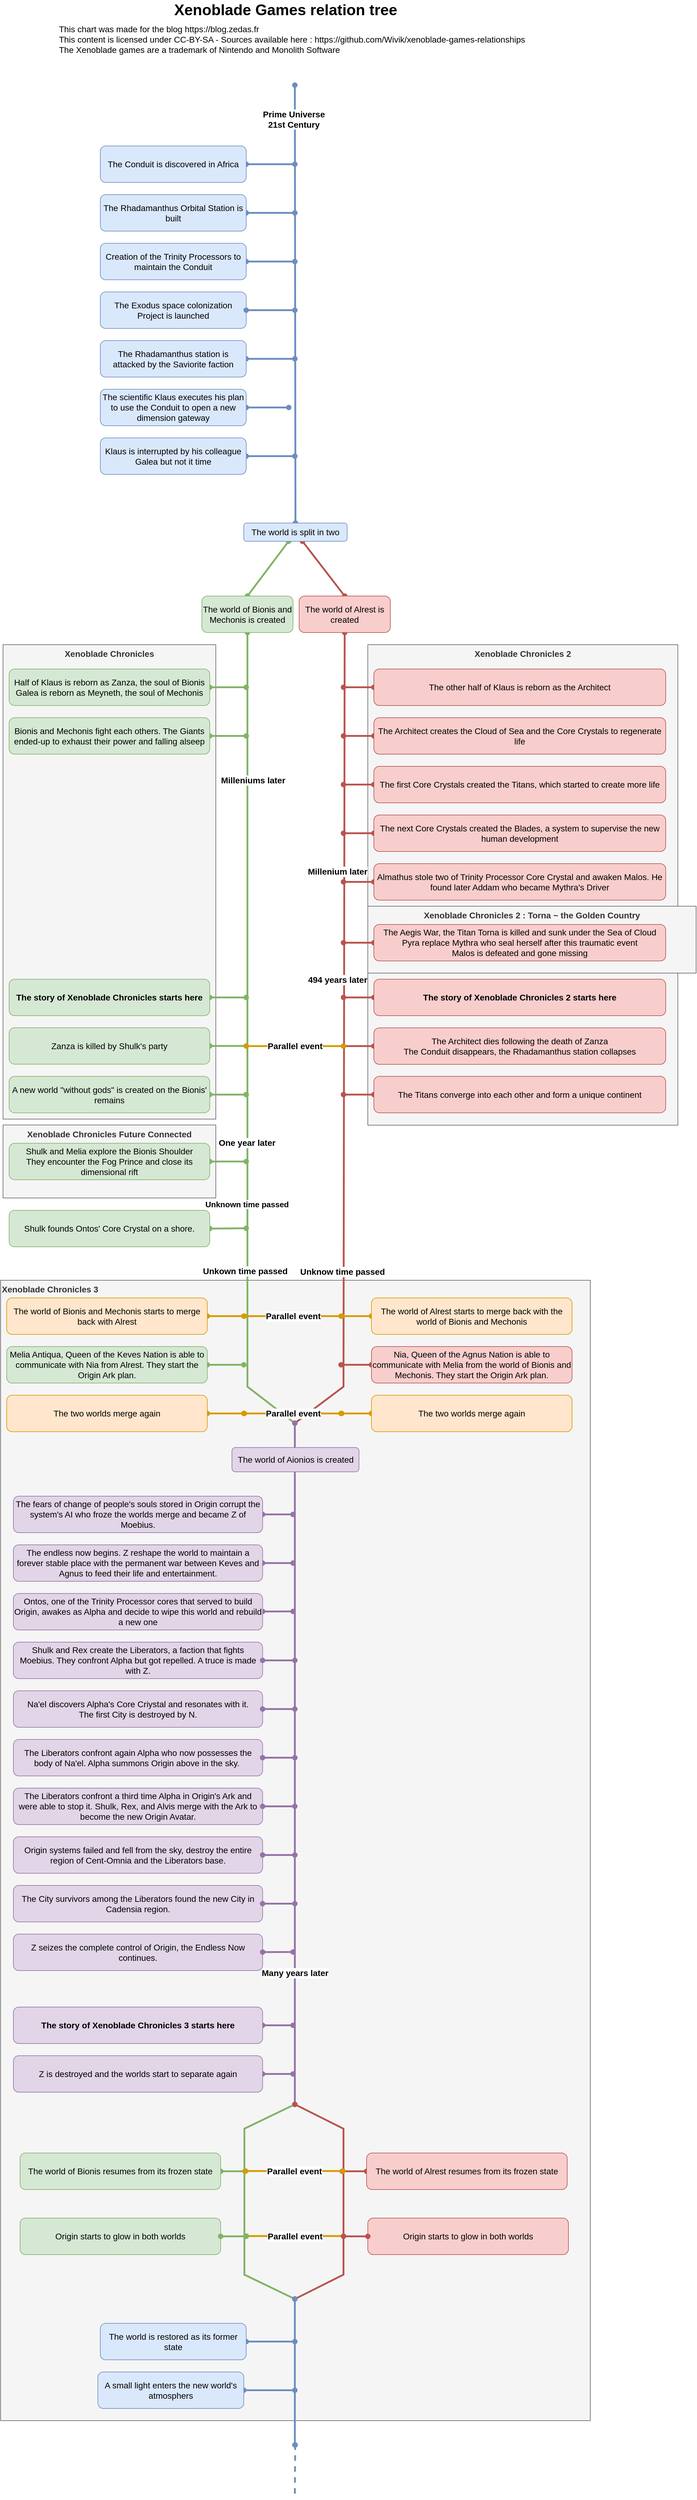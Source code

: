 <mxfile version="21.2.9" type="github">
  <diagram id="g0gpbgOEyBxve5Y06RnL" name="Page-1">
    <mxGraphModel dx="1830" dy="2279" grid="1" gridSize="10" guides="1" tooltips="1" connect="1" arrows="1" fold="1" page="1" pageScale="1" pageWidth="827" pageHeight="1169" math="0" shadow="0">
      <root>
        <mxCell id="0" />
        <mxCell id="1" parent="0" />
        <mxCell id="NbJ8_3fw0q7Cs4NqjaX1-93" value="Xenoblade Chronicles 3" style="rounded=0;whiteSpace=wrap;html=1;fontFamily=Helvetica;fontSize=14;fontStyle=1;verticalAlign=top;fillColor=#f5f5f5;strokeColor=#666666;fontColor=#333333;align=left;" parent="1" vertex="1">
          <mxGeometry x="-164" y="1965" width="970" height="1875" as="geometry" />
        </mxCell>
        <mxCell id="NbJ8_3fw0q7Cs4NqjaX1-61" value="Xenoblade Chronicles 2" style="rounded=0;whiteSpace=wrap;html=1;fontFamily=Helvetica;fontSize=14;fontStyle=1;verticalAlign=top;fillColor=#f5f5f5;strokeColor=#666666;fontColor=#333333;" parent="1" vertex="1">
          <mxGeometry x="440" y="920" width="510" height="790" as="geometry" />
        </mxCell>
        <mxCell id="NbJ8_3fw0q7Cs4NqjaX1-60" value="Xenoblade Chronicles 2 : Torna ~ the Golden Country" style="rounded=0;whiteSpace=wrap;html=1;fontFamily=Helvetica;fontSize=14;fontStyle=1;verticalAlign=top;fillColor=#f5f5f5;strokeColor=#666666;fontColor=#333333;" parent="1" vertex="1">
          <mxGeometry x="440" y="1350" width="540" height="110" as="geometry" />
        </mxCell>
        <mxCell id="NbJ8_3fw0q7Cs4NqjaX1-46" value="Xenoblade Chronicles Future Connected" style="rounded=0;whiteSpace=wrap;html=1;fontFamily=Helvetica;fontSize=14;fontStyle=1;verticalAlign=top;fillColor=#f5f5f5;strokeColor=#666666;fontColor=#333333;" parent="1" vertex="1">
          <mxGeometry x="-160" y="1709.71" width="350" height="120" as="geometry" />
        </mxCell>
        <mxCell id="NbJ8_3fw0q7Cs4NqjaX1-45" value="Xenoblade Chronicles" style="rounded=0;whiteSpace=wrap;html=1;fontFamily=Helvetica;fontSize=14;fontStyle=1;verticalAlign=top;fillColor=#f5f5f5;strokeColor=#666666;fontColor=#333333;" parent="1" vertex="1">
          <mxGeometry x="-160" y="920" width="350" height="780" as="geometry" />
        </mxCell>
        <mxCell id="NbJ8_3fw0q7Cs4NqjaX1-1" value="" style="endArrow=oval;html=1;rounded=0;strokeWidth=3;fillColor=#dae8fc;strokeColor=#6c8ebf;startArrow=oval;startFill=1;endFill=1;exitX=0.5;exitY=0;exitDx=0;exitDy=0;fontSize=14;" parent="1" source="NbJ8_3fw0q7Cs4NqjaX1-23" edge="1">
          <mxGeometry width="50" height="50" relative="1" as="geometry">
            <mxPoint x="320" y="720" as="sourcePoint" />
            <mxPoint x="320" as="targetPoint" />
          </mxGeometry>
        </mxCell>
        <mxCell id="NbJ8_3fw0q7Cs4NqjaX1-4" value="Prime Universe&lt;br style=&quot;font-size: 14px;&quot;&gt;21st Century" style="edgeLabel;html=1;align=center;verticalAlign=middle;resizable=0;points=[];fontStyle=1;fontSize=14;" parent="NbJ8_3fw0q7Cs4NqjaX1-1" vertex="1" connectable="0">
          <mxGeometry x="0.844" y="2" relative="1" as="geometry">
            <mxPoint as="offset" />
          </mxGeometry>
        </mxCell>
        <mxCell id="NbJ8_3fw0q7Cs4NqjaX1-2" value="Xenoblade Games relation tree" style="text;html=1;strokeColor=none;fillColor=none;align=center;verticalAlign=middle;whiteSpace=wrap;rounded=0;fontSize=25;fontStyle=1" parent="1" vertex="1">
          <mxGeometry x="55" y="-140" width="500" height="30" as="geometry" />
        </mxCell>
        <mxCell id="NbJ8_3fw0q7Cs4NqjaX1-10" style="edgeStyle=none;shape=connector;rounded=0;orthogonalLoop=1;jettySize=auto;html=1;labelBackgroundColor=default;fontFamily=Helvetica;fontSize=14;fontColor=default;startArrow=oval;startFill=1;endArrow=oval;endFill=1;strokeColor=#6c8ebf;strokeWidth=3;fillColor=#dae8fc;" parent="1" source="NbJ8_3fw0q7Cs4NqjaX1-9" edge="1">
          <mxGeometry relative="1" as="geometry">
            <mxPoint x="320" y="130" as="targetPoint" />
          </mxGeometry>
        </mxCell>
        <mxCell id="NbJ8_3fw0q7Cs4NqjaX1-9" value="The Conduit is discovered in Africa" style="rounded=1;whiteSpace=wrap;html=1;fontFamily=Helvetica;fontSize=14;fillColor=#dae8fc;strokeColor=#6c8ebf;" parent="1" vertex="1">
          <mxGeometry y="100" width="240" height="60" as="geometry" />
        </mxCell>
        <mxCell id="NbJ8_3fw0q7Cs4NqjaX1-12" style="edgeStyle=none;shape=connector;rounded=0;orthogonalLoop=1;jettySize=auto;html=1;labelBackgroundColor=default;fontFamily=Helvetica;fontSize=14;fontColor=default;startArrow=oval;startFill=1;endArrow=oval;endFill=1;strokeColor=#6c8ebf;strokeWidth=3;fillColor=#dae8fc;" parent="1" source="NbJ8_3fw0q7Cs4NqjaX1-11" edge="1">
          <mxGeometry relative="1" as="geometry">
            <mxPoint x="320" y="210" as="targetPoint" />
          </mxGeometry>
        </mxCell>
        <mxCell id="NbJ8_3fw0q7Cs4NqjaX1-11" value="The Rhadamanthus Orbital Station is built" style="rounded=1;whiteSpace=wrap;html=1;fontFamily=Helvetica;fontSize=14;fillColor=#dae8fc;strokeColor=#6c8ebf;" parent="1" vertex="1">
          <mxGeometry y="180" width="240" height="60" as="geometry" />
        </mxCell>
        <mxCell id="NbJ8_3fw0q7Cs4NqjaX1-14" style="edgeStyle=none;shape=connector;rounded=0;orthogonalLoop=1;jettySize=auto;html=1;labelBackgroundColor=default;fontFamily=Helvetica;fontSize=14;fontColor=default;startArrow=oval;startFill=1;endArrow=oval;endFill=1;strokeColor=#6c8ebf;strokeWidth=3;fillColor=#dae8fc;" parent="1" source="NbJ8_3fw0q7Cs4NqjaX1-13" edge="1">
          <mxGeometry relative="1" as="geometry">
            <mxPoint x="320" y="290" as="targetPoint" />
          </mxGeometry>
        </mxCell>
        <mxCell id="NbJ8_3fw0q7Cs4NqjaX1-13" value="Creation of the Trinity Processors to maintain the Conduit" style="rounded=1;whiteSpace=wrap;html=1;fontFamily=Helvetica;fontSize=14;fillColor=#dae8fc;strokeColor=#6c8ebf;" parent="1" vertex="1">
          <mxGeometry y="260" width="240" height="60" as="geometry" />
        </mxCell>
        <mxCell id="NbJ8_3fw0q7Cs4NqjaX1-16" style="edgeStyle=none;shape=connector;rounded=0;orthogonalLoop=1;jettySize=auto;html=1;labelBackgroundColor=default;fontFamily=Helvetica;fontSize=14;fontColor=default;startArrow=oval;startFill=1;endArrow=oval;endFill=1;strokeColor=#6c8ebf;strokeWidth=3;fillColor=#dae8fc;" parent="1" source="NbJ8_3fw0q7Cs4NqjaX1-15" edge="1">
          <mxGeometry relative="1" as="geometry">
            <mxPoint x="320" y="450" as="targetPoint" />
          </mxGeometry>
        </mxCell>
        <mxCell id="NbJ8_3fw0q7Cs4NqjaX1-15" value="The Rhadamanthus station is attacked by the Saviorite faction" style="rounded=1;whiteSpace=wrap;html=1;fontFamily=Helvetica;fontSize=14;fillColor=#dae8fc;strokeColor=#6c8ebf;" parent="1" vertex="1">
          <mxGeometry y="420" width="240" height="60" as="geometry" />
        </mxCell>
        <mxCell id="NbJ8_3fw0q7Cs4NqjaX1-18" style="edgeStyle=none;shape=connector;rounded=0;orthogonalLoop=1;jettySize=auto;html=1;labelBackgroundColor=default;fontFamily=Helvetica;fontSize=14;fontColor=default;startArrow=oval;startFill=1;endArrow=oval;endFill=1;strokeColor=#6c8ebf;strokeWidth=3;fillColor=#dae8fc;" parent="1" source="NbJ8_3fw0q7Cs4NqjaX1-17" edge="1">
          <mxGeometry relative="1" as="geometry">
            <mxPoint x="310" y="530" as="targetPoint" />
          </mxGeometry>
        </mxCell>
        <mxCell id="NbJ8_3fw0q7Cs4NqjaX1-17" value="The scientific Klaus executes his plan to use the Conduit to open a new dimension gateway" style="rounded=1;whiteSpace=wrap;html=1;fontFamily=Helvetica;fontSize=14;fillColor=#dae8fc;strokeColor=#6c8ebf;" parent="1" vertex="1">
          <mxGeometry y="500" width="240" height="60" as="geometry" />
        </mxCell>
        <mxCell id="NbJ8_3fw0q7Cs4NqjaX1-20" style="edgeStyle=none;shape=connector;rounded=0;orthogonalLoop=1;jettySize=auto;html=1;labelBackgroundColor=default;fontFamily=Helvetica;fontSize=14;fontColor=default;startArrow=oval;startFill=1;endArrow=oval;endFill=1;strokeColor=#6c8ebf;strokeWidth=3;fillColor=#dae8fc;" parent="1" source="NbJ8_3fw0q7Cs4NqjaX1-19" edge="1">
          <mxGeometry relative="1" as="geometry">
            <mxPoint x="320" y="610" as="targetPoint" />
          </mxGeometry>
        </mxCell>
        <mxCell id="NbJ8_3fw0q7Cs4NqjaX1-19" value="Klaus is interrupted by his colleague Galea but not it time" style="rounded=1;whiteSpace=wrap;html=1;fontFamily=Helvetica;fontSize=14;fillColor=#dae8fc;strokeColor=#6c8ebf;" parent="1" vertex="1">
          <mxGeometry y="580" width="240" height="60" as="geometry" />
        </mxCell>
        <mxCell id="NbJ8_3fw0q7Cs4NqjaX1-24" style="edgeStyle=none;shape=connector;rounded=0;orthogonalLoop=1;jettySize=auto;html=1;labelBackgroundColor=default;fontFamily=Helvetica;fontSize=14;fontColor=default;startArrow=oval;startFill=1;endArrow=oval;endFill=1;strokeColor=#82b366;strokeWidth=3;fillColor=#d5e8d4;entryX=0.5;entryY=0;entryDx=0;entryDy=0;" parent="1" source="NbJ8_3fw0q7Cs4NqjaX1-23" target="NbJ8_3fw0q7Cs4NqjaX1-26" edge="1">
          <mxGeometry relative="1" as="geometry">
            <mxPoint x="240" y="840" as="targetPoint" />
          </mxGeometry>
        </mxCell>
        <mxCell id="NbJ8_3fw0q7Cs4NqjaX1-25" style="edgeStyle=none;shape=connector;rounded=0;orthogonalLoop=1;jettySize=auto;html=1;labelBackgroundColor=default;fontFamily=Helvetica;fontSize=14;fontColor=default;startArrow=oval;startFill=1;endArrow=oval;endFill=1;strokeColor=#b85450;strokeWidth=3;fillColor=#f8cecc;entryX=0.5;entryY=0;entryDx=0;entryDy=0;" parent="1" source="NbJ8_3fw0q7Cs4NqjaX1-23" target="NbJ8_3fw0q7Cs4NqjaX1-27" edge="1">
          <mxGeometry relative="1" as="geometry">
            <mxPoint x="400" y="840" as="targetPoint" />
          </mxGeometry>
        </mxCell>
        <mxCell id="NbJ8_3fw0q7Cs4NqjaX1-23" value="The world is split in two" style="rounded=1;whiteSpace=wrap;html=1;fontFamily=Helvetica;fontSize=14;fillColor=#dae8fc;strokeColor=#6c8ebf;" parent="1" vertex="1">
          <mxGeometry x="236" y="720" width="170" height="30" as="geometry" />
        </mxCell>
        <mxCell id="NbJ8_3fw0q7Cs4NqjaX1-29" value="" style="edgeStyle=none;shape=connector;rounded=0;orthogonalLoop=1;jettySize=auto;html=1;labelBackgroundColor=default;fontFamily=Helvetica;fontSize=14;fontColor=default;startArrow=oval;startFill=1;endArrow=oval;endFill=1;strokeColor=#82b366;strokeWidth=3;fillColor=#d5e8d4;" parent="1" source="NbJ8_3fw0q7Cs4NqjaX1-26" edge="1">
          <mxGeometry relative="1" as="geometry">
            <mxPoint x="320" y="2200" as="targetPoint" />
            <Array as="points">
              <mxPoint x="242" y="2140" />
            </Array>
          </mxGeometry>
        </mxCell>
        <mxCell id="NbJ8_3fw0q7Cs4NqjaX1-35" value="Milleniums later" style="edgeLabel;html=1;align=center;verticalAlign=middle;resizable=0;points=[];fontSize=14;fontFamily=Helvetica;fontColor=default;fontStyle=1" parent="NbJ8_3fw0q7Cs4NqjaX1-29" vertex="1" connectable="0">
          <mxGeometry x="0.178" y="-1" relative="1" as="geometry">
            <mxPoint x="10" y="-546" as="offset" />
          </mxGeometry>
        </mxCell>
        <mxCell id="NbJ8_3fw0q7Cs4NqjaX1-69" value="One year later" style="edgeLabel;html=1;align=center;verticalAlign=middle;resizable=0;points=[];fontSize=14;fontFamily=Helvetica;fontColor=default;fontStyle=1" parent="NbJ8_3fw0q7Cs4NqjaX1-29" vertex="1" connectable="0">
          <mxGeometry x="0.529" y="-1" relative="1" as="geometry">
            <mxPoint y="-184" as="offset" />
          </mxGeometry>
        </mxCell>
        <mxCell id="NbJ8_3fw0q7Cs4NqjaX1-80" value="Unkown time passed" style="edgeLabel;html=1;align=center;verticalAlign=middle;resizable=0;points=[];fontSize=14;fontFamily=Helvetica;fontColor=default;fontStyle=1" parent="NbJ8_3fw0q7Cs4NqjaX1-29" vertex="1" connectable="0">
          <mxGeometry x="0.749" y="-2" relative="1" as="geometry">
            <mxPoint x="-2" y="-121" as="offset" />
          </mxGeometry>
        </mxCell>
        <mxCell id="iFHiLBqIQtuAE0wwK_Q7-9" value="Unknown time passed" style="edgeLabel;html=1;align=center;verticalAlign=middle;resizable=0;points=[];fontStyle=1;fontSize=13;" vertex="1" connectable="0" parent="NbJ8_3fw0q7Cs4NqjaX1-29">
          <mxGeometry x="0.388" y="-1" relative="1" as="geometry">
            <mxPoint y="11" as="offset" />
          </mxGeometry>
        </mxCell>
        <mxCell id="NbJ8_3fw0q7Cs4NqjaX1-26" value="The world of Bionis and Mechonis is created" style="rounded=1;whiteSpace=wrap;html=1;fontFamily=Helvetica;fontSize=14;fillColor=#d5e8d4;strokeColor=#82b366;" parent="1" vertex="1">
          <mxGeometry x="167" y="840" width="150" height="60" as="geometry" />
        </mxCell>
        <mxCell id="NbJ8_3fw0q7Cs4NqjaX1-47" style="edgeStyle=none;orthogonalLoop=1;jettySize=auto;html=1;fontFamily=Helvetica;fontSize=14;fontColor=default;startArrow=oval;startFill=1;endArrow=oval;endFill=1;rounded=0;strokeColor=#b85450;strokeWidth=3;fillColor=#f8cecc;" parent="1" source="NbJ8_3fw0q7Cs4NqjaX1-27" edge="1">
          <mxGeometry relative="1" as="geometry">
            <mxPoint x="320" y="2200" as="targetPoint" />
            <Array as="points">
              <mxPoint x="400" y="2140" />
            </Array>
          </mxGeometry>
        </mxCell>
        <mxCell id="NbJ8_3fw0q7Cs4NqjaX1-63" value="Millenium later" style="edgeLabel;html=1;align=center;verticalAlign=middle;resizable=0;points=[];fontSize=14;fontFamily=Helvetica;fontColor=default;fontStyle=1" parent="NbJ8_3fw0q7Cs4NqjaX1-47" vertex="1" connectable="0">
          <mxGeometry x="0.146" y="-3" relative="1" as="geometry">
            <mxPoint x="-8" y="-375" as="offset" />
          </mxGeometry>
        </mxCell>
        <mxCell id="NbJ8_3fw0q7Cs4NqjaX1-68" value="494 years later" style="edgeLabel;html=1;align=center;verticalAlign=middle;resizable=0;points=[];fontSize=14;fontFamily=Helvetica;fontColor=default;fontStyle=1" parent="NbJ8_3fw0q7Cs4NqjaX1-47" vertex="1" connectable="0">
          <mxGeometry x="0.775" y="-3" relative="1" as="geometry">
            <mxPoint x="-7" y="-619" as="offset" />
          </mxGeometry>
        </mxCell>
        <mxCell id="NbJ8_3fw0q7Cs4NqjaX1-81" value="Unknow time passed" style="edgeLabel;html=1;align=center;verticalAlign=middle;resizable=0;points=[];fontSize=14;fontFamily=Helvetica;fontColor=default;fontStyle=1" parent="NbJ8_3fw0q7Cs4NqjaX1-47" vertex="1" connectable="0">
          <mxGeometry x="0.605" y="1" relative="1" as="geometry">
            <mxPoint x="-4" y="-25" as="offset" />
          </mxGeometry>
        </mxCell>
        <mxCell id="NbJ8_3fw0q7Cs4NqjaX1-27" value="The world of Alrest is created" style="rounded=1;whiteSpace=wrap;html=1;fontFamily=Helvetica;fontSize=14;fillColor=#f8cecc;strokeColor=#b85450;" parent="1" vertex="1">
          <mxGeometry x="327" y="840" width="150" height="60" as="geometry" />
        </mxCell>
        <mxCell id="NbJ8_3fw0q7Cs4NqjaX1-31" style="edgeStyle=none;shape=connector;rounded=0;orthogonalLoop=1;jettySize=auto;html=1;labelBackgroundColor=default;fontFamily=Helvetica;fontSize=14;fontColor=default;startArrow=oval;startFill=1;endArrow=oval;endFill=1;strokeColor=#82b366;strokeWidth=3;fillColor=#d5e8d4;" parent="1" source="NbJ8_3fw0q7Cs4NqjaX1-30" edge="1">
          <mxGeometry relative="1" as="geometry">
            <mxPoint x="240" y="990" as="targetPoint" />
          </mxGeometry>
        </mxCell>
        <mxCell id="NbJ8_3fw0q7Cs4NqjaX1-30" value="Half of Klaus is reborn as Zanza, the soul of Bionis&lt;br style=&quot;font-size: 14px;&quot;&gt;Galea is reborn as Meyneth, the soul of Mechonis" style="rounded=1;whiteSpace=wrap;html=1;fontFamily=Helvetica;fontSize=14;fillColor=#d5e8d4;strokeColor=#82b366;" parent="1" vertex="1">
          <mxGeometry x="-150" y="960" width="330" height="60" as="geometry" />
        </mxCell>
        <mxCell id="NbJ8_3fw0q7Cs4NqjaX1-34" style="edgeStyle=none;orthogonalLoop=1;jettySize=auto;html=1;fontFamily=Helvetica;fontSize=14;fontColor=default;startArrow=oval;startFill=1;endArrow=oval;endFill=1;rounded=0;strokeColor=#82b366;strokeWidth=3;fillColor=#d5e8d4;" parent="1" source="NbJ8_3fw0q7Cs4NqjaX1-33" edge="1">
          <mxGeometry relative="1" as="geometry">
            <mxPoint x="240" y="1070" as="targetPoint" />
          </mxGeometry>
        </mxCell>
        <mxCell id="NbJ8_3fw0q7Cs4NqjaX1-33" value="Bionis and Mechonis fight each others. The Giants ended-up to exhaust their power and falling alseep" style="rounded=1;whiteSpace=wrap;html=1;fontFamily=Helvetica;fontSize=14;fillColor=#d5e8d4;strokeColor=#82b366;" parent="1" vertex="1">
          <mxGeometry x="-150" y="1040" width="330" height="60" as="geometry" />
        </mxCell>
        <mxCell id="NbJ8_3fw0q7Cs4NqjaX1-37" style="edgeStyle=none;orthogonalLoop=1;jettySize=auto;html=1;fontFamily=Helvetica;fontSize=14;fontColor=default;startArrow=oval;startFill=1;endArrow=oval;endFill=1;rounded=0;strokeColor=#82b366;strokeWidth=3;fillColor=#d5e8d4;" parent="1" source="NbJ8_3fw0q7Cs4NqjaX1-36" edge="1">
          <mxGeometry relative="1" as="geometry">
            <mxPoint x="240" y="1500" as="targetPoint" />
          </mxGeometry>
        </mxCell>
        <mxCell id="NbJ8_3fw0q7Cs4NqjaX1-36" value="The story of Xenoblade Chronicles starts here" style="rounded=1;whiteSpace=wrap;html=1;fontFamily=Helvetica;fontSize=14;fillColor=#d5e8d4;strokeColor=#82b366;fontStyle=1" parent="1" vertex="1">
          <mxGeometry x="-150" y="1470" width="330" height="60" as="geometry" />
        </mxCell>
        <mxCell id="NbJ8_3fw0q7Cs4NqjaX1-39" style="edgeStyle=none;orthogonalLoop=1;jettySize=auto;html=1;fontFamily=Helvetica;fontSize=14;fontColor=default;startArrow=oval;startFill=1;endArrow=oval;endFill=1;rounded=0;strokeColor=#82b366;strokeWidth=3;fillColor=#d5e8d4;" parent="1" source="NbJ8_3fw0q7Cs4NqjaX1-38" edge="1">
          <mxGeometry relative="1" as="geometry">
            <mxPoint x="240" y="1579.71" as="targetPoint" />
          </mxGeometry>
        </mxCell>
        <mxCell id="NbJ8_3fw0q7Cs4NqjaX1-38" value="Zanza is killed by Shulk&#39;s party" style="rounded=1;whiteSpace=wrap;html=1;fontFamily=Helvetica;fontSize=14;fillColor=#d5e8d4;strokeColor=#82b366;" parent="1" vertex="1">
          <mxGeometry x="-150" y="1549.71" width="330" height="60" as="geometry" />
        </mxCell>
        <mxCell id="NbJ8_3fw0q7Cs4NqjaX1-41" style="edgeStyle=none;orthogonalLoop=1;jettySize=auto;html=1;fontFamily=Helvetica;fontSize=14;fontColor=default;startArrow=oval;startFill=1;endArrow=oval;endFill=1;rounded=0;strokeColor=#82b366;strokeWidth=3;fillColor=#d5e8d4;" parent="1" source="NbJ8_3fw0q7Cs4NqjaX1-40" edge="1">
          <mxGeometry relative="1" as="geometry">
            <mxPoint x="240" y="1659.71" as="targetPoint" />
          </mxGeometry>
        </mxCell>
        <mxCell id="NbJ8_3fw0q7Cs4NqjaX1-40" value="A new world &quot;without gods&quot; is created on the Bionis&#39; remains" style="rounded=1;whiteSpace=wrap;html=1;fontFamily=Helvetica;fontSize=14;fillColor=#d5e8d4;strokeColor=#82b366;" parent="1" vertex="1">
          <mxGeometry x="-150" y="1629.71" width="330" height="60" as="geometry" />
        </mxCell>
        <mxCell id="NbJ8_3fw0q7Cs4NqjaX1-43" style="edgeStyle=none;orthogonalLoop=1;jettySize=auto;html=1;fontFamily=Helvetica;fontSize=14;fontColor=default;startArrow=oval;startFill=1;endArrow=oval;endFill=1;rounded=0;strokeColor=#82b366;strokeWidth=3;fillColor=#d5e8d4;" parent="1" source="NbJ8_3fw0q7Cs4NqjaX1-42" edge="1">
          <mxGeometry relative="1" as="geometry">
            <mxPoint x="240" y="1769.71" as="targetPoint" />
          </mxGeometry>
        </mxCell>
        <mxCell id="NbJ8_3fw0q7Cs4NqjaX1-42" value="Shulk and Melia explore the Bionis Shoulder&lt;br style=&quot;font-size: 14px;&quot;&gt;They encounter the Fog Prince and close its dimensional rift" style="rounded=1;whiteSpace=wrap;html=1;fontFamily=Helvetica;fontSize=14;fillColor=#d5e8d4;strokeColor=#82b366;" parent="1" vertex="1">
          <mxGeometry x="-150" y="1739.71" width="330" height="60" as="geometry" />
        </mxCell>
        <mxCell id="NbJ8_3fw0q7Cs4NqjaX1-49" style="edgeStyle=none;orthogonalLoop=1;jettySize=auto;html=1;fontFamily=Helvetica;fontSize=14;fontColor=default;startArrow=oval;startFill=1;endArrow=oval;endFill=1;rounded=0;strokeColor=#b85450;strokeWidth=3;fillColor=#f8cecc;" parent="1" source="NbJ8_3fw0q7Cs4NqjaX1-48" edge="1">
          <mxGeometry relative="1" as="geometry">
            <mxPoint x="400" y="990" as="targetPoint" />
          </mxGeometry>
        </mxCell>
        <mxCell id="NbJ8_3fw0q7Cs4NqjaX1-48" value="The other half of Klaus is reborn as the Architect" style="rounded=1;whiteSpace=wrap;html=1;fontFamily=Helvetica;fontSize=14;fillColor=#f8cecc;strokeColor=#b85450;" parent="1" vertex="1">
          <mxGeometry x="450" y="960" width="480" height="60" as="geometry" />
        </mxCell>
        <mxCell id="NbJ8_3fw0q7Cs4NqjaX1-55" style="edgeStyle=none;orthogonalLoop=1;jettySize=auto;html=1;fontFamily=Helvetica;fontSize=14;fontColor=default;startArrow=oval;startFill=1;endArrow=oval;endFill=1;rounded=0;strokeColor=#b85450;strokeWidth=3;fillColor=#f8cecc;" parent="1" source="NbJ8_3fw0q7Cs4NqjaX1-50" edge="1">
          <mxGeometry relative="1" as="geometry">
            <mxPoint x="400" y="1070" as="targetPoint" />
          </mxGeometry>
        </mxCell>
        <mxCell id="NbJ8_3fw0q7Cs4NqjaX1-50" value="The Architect creates the Cloud of Sea and the Core Crystals to regenerate life" style="rounded=1;whiteSpace=wrap;html=1;fontFamily=Helvetica;fontSize=14;fillColor=#f8cecc;strokeColor=#b85450;" parent="1" vertex="1">
          <mxGeometry x="450" y="1040" width="480" height="60" as="geometry" />
        </mxCell>
        <mxCell id="NbJ8_3fw0q7Cs4NqjaX1-56" style="edgeStyle=none;orthogonalLoop=1;jettySize=auto;html=1;fontFamily=Helvetica;fontSize=14;fontColor=default;startArrow=oval;startFill=1;endArrow=oval;endFill=1;rounded=0;strokeColor=#b85450;strokeWidth=3;fillColor=#f8cecc;" parent="1" source="NbJ8_3fw0q7Cs4NqjaX1-51" edge="1">
          <mxGeometry relative="1" as="geometry">
            <mxPoint x="400" y="1150" as="targetPoint" />
          </mxGeometry>
        </mxCell>
        <mxCell id="NbJ8_3fw0q7Cs4NqjaX1-51" value="The first Core Crystals created the Titans, which started to create more life" style="rounded=1;whiteSpace=wrap;html=1;fontFamily=Helvetica;fontSize=14;fillColor=#f8cecc;strokeColor=#b85450;" parent="1" vertex="1">
          <mxGeometry x="450" y="1120" width="480" height="60" as="geometry" />
        </mxCell>
        <mxCell id="NbJ8_3fw0q7Cs4NqjaX1-57" style="edgeStyle=none;orthogonalLoop=1;jettySize=auto;html=1;fontFamily=Helvetica;fontSize=14;fontColor=default;startArrow=oval;startFill=1;endArrow=oval;endFill=1;rounded=0;strokeColor=#b85450;strokeWidth=3;fillColor=#f8cecc;" parent="1" source="NbJ8_3fw0q7Cs4NqjaX1-52" edge="1">
          <mxGeometry relative="1" as="geometry">
            <mxPoint x="400" y="1230" as="targetPoint" />
          </mxGeometry>
        </mxCell>
        <mxCell id="NbJ8_3fw0q7Cs4NqjaX1-52" value="The next Core Crystals created the Blades, a system to supervise the new human development" style="rounded=1;whiteSpace=wrap;html=1;fontFamily=Helvetica;fontSize=14;fillColor=#f8cecc;strokeColor=#b85450;" parent="1" vertex="1">
          <mxGeometry x="450" y="1200" width="480" height="60" as="geometry" />
        </mxCell>
        <mxCell id="NbJ8_3fw0q7Cs4NqjaX1-58" style="edgeStyle=none;orthogonalLoop=1;jettySize=auto;html=1;fontFamily=Helvetica;fontSize=14;fontColor=default;startArrow=oval;startFill=1;endArrow=oval;endFill=1;rounded=0;strokeColor=#b85450;strokeWidth=3;fillColor=#f8cecc;" parent="1" source="NbJ8_3fw0q7Cs4NqjaX1-53" edge="1">
          <mxGeometry relative="1" as="geometry">
            <mxPoint x="400" y="1310" as="targetPoint" />
          </mxGeometry>
        </mxCell>
        <mxCell id="NbJ8_3fw0q7Cs4NqjaX1-53" value="Almathus stole two of Trinity Processor Core Crystal and awaken Malos. He found later Addam who became Mythra&#39;s Driver" style="rounded=1;whiteSpace=wrap;html=1;fontFamily=Helvetica;fontSize=14;fillColor=#f8cecc;strokeColor=#b85450;" parent="1" vertex="1">
          <mxGeometry x="450" y="1280" width="480" height="60" as="geometry" />
        </mxCell>
        <mxCell id="NbJ8_3fw0q7Cs4NqjaX1-59" style="edgeStyle=none;orthogonalLoop=1;jettySize=auto;html=1;fontFamily=Helvetica;fontSize=14;fontColor=default;startArrow=oval;startFill=1;endArrow=oval;endFill=1;rounded=0;strokeColor=#b85450;strokeWidth=3;fillColor=#f8cecc;" parent="1" source="NbJ8_3fw0q7Cs4NqjaX1-54" edge="1">
          <mxGeometry relative="1" as="geometry">
            <mxPoint x="400" y="1410" as="targetPoint" />
          </mxGeometry>
        </mxCell>
        <mxCell id="NbJ8_3fw0q7Cs4NqjaX1-54" value="The Aegis War, the Titan Torna is killed and sunk under the Sea of Cloud&lt;br style=&quot;font-size: 14px;&quot;&gt;Pyra replace Mythra who seal herself after this traumatic event&lt;br style=&quot;font-size: 14px;&quot;&gt;Malos is defeated and gone missing" style="rounded=1;whiteSpace=wrap;html=1;fontFamily=Helvetica;fontSize=14;fillColor=#f8cecc;strokeColor=#b85450;" parent="1" vertex="1">
          <mxGeometry x="450" y="1380" width="480" height="60" as="geometry" />
        </mxCell>
        <mxCell id="NbJ8_3fw0q7Cs4NqjaX1-66" style="edgeStyle=none;orthogonalLoop=1;jettySize=auto;html=1;fontFamily=Helvetica;fontSize=11;fontColor=default;startArrow=oval;startFill=1;endArrow=oval;endFill=1;rounded=0;strokeColor=#b85450;strokeWidth=3;fillColor=#f8cecc;" parent="1" source="NbJ8_3fw0q7Cs4NqjaX1-64" edge="1">
          <mxGeometry relative="1" as="geometry">
            <mxPoint x="400" y="1500" as="targetPoint" />
          </mxGeometry>
        </mxCell>
        <mxCell id="NbJ8_3fw0q7Cs4NqjaX1-64" value="The story of Xenoblade Chronicles 2 starts here" style="rounded=1;whiteSpace=wrap;html=1;fontFamily=Helvetica;fontSize=14;fillColor=#f8cecc;strokeColor=#b85450;fontStyle=1" parent="1" vertex="1">
          <mxGeometry x="450" y="1470" width="480" height="60" as="geometry" />
        </mxCell>
        <mxCell id="NbJ8_3fw0q7Cs4NqjaX1-71" style="edgeStyle=none;orthogonalLoop=1;jettySize=auto;html=1;fontFamily=Helvetica;fontSize=11;fontColor=default;startArrow=oval;startFill=1;endArrow=oval;endFill=1;rounded=0;strokeColor=#b85450;strokeWidth=3;fillColor=#f8cecc;" parent="1" source="NbJ8_3fw0q7Cs4NqjaX1-70" edge="1">
          <mxGeometry relative="1" as="geometry">
            <mxPoint x="400" y="1580" as="targetPoint" />
          </mxGeometry>
        </mxCell>
        <mxCell id="NbJ8_3fw0q7Cs4NqjaX1-70" value="The Architect dies following the death of Zanza&lt;br&gt;The Conduit disappears, the Rhadamanthus station collapses" style="rounded=1;whiteSpace=wrap;html=1;fontFamily=Helvetica;fontSize=14;fillColor=#f8cecc;strokeColor=#b85450;fontStyle=0" parent="1" vertex="1">
          <mxGeometry x="450" y="1550" width="480" height="60" as="geometry" />
        </mxCell>
        <mxCell id="NbJ8_3fw0q7Cs4NqjaX1-72" value="Parallel event" style="endArrow=oval;html=1;fontFamily=Helvetica;fontSize=14;fontColor=default;rounded=0;strokeColor=#d79b00;startArrow=oval;startFill=1;endFill=1;strokeWidth=3;fillColor=#ffe6cc;fontStyle=1" parent="1" edge="1">
          <mxGeometry width="50" height="50" relative="1" as="geometry">
            <mxPoint x="240" y="1580" as="sourcePoint" />
            <mxPoint x="400" y="1580" as="targetPoint" />
          </mxGeometry>
        </mxCell>
        <mxCell id="NbJ8_3fw0q7Cs4NqjaX1-74" style="edgeStyle=none;orthogonalLoop=1;jettySize=auto;html=1;fontFamily=Helvetica;fontSize=11;fontColor=default;startArrow=oval;startFill=1;endArrow=oval;endFill=1;rounded=0;strokeColor=#b85450;strokeWidth=3;fillColor=#f8cecc;" parent="1" source="NbJ8_3fw0q7Cs4NqjaX1-73" edge="1">
          <mxGeometry relative="1" as="geometry">
            <mxPoint x="400" y="1659.71" as="targetPoint" />
          </mxGeometry>
        </mxCell>
        <mxCell id="NbJ8_3fw0q7Cs4NqjaX1-73" value="The Titans converge into each other and form a unique continent" style="rounded=1;whiteSpace=wrap;html=1;fontFamily=Helvetica;fontSize=14;fillColor=#f8cecc;strokeColor=#b85450;fontStyle=0" parent="1" vertex="1">
          <mxGeometry x="450" y="1629.71" width="480" height="60" as="geometry" />
        </mxCell>
        <mxCell id="NbJ8_3fw0q7Cs4NqjaX1-75" value="Parallel event" style="endArrow=oval;html=1;fontFamily=Helvetica;fontSize=14;fontColor=default;rounded=0;strokeColor=#d79b00;startArrow=oval;startFill=1;endFill=1;strokeWidth=3;fillColor=#ffe6cc;fontStyle=1" parent="1" edge="1">
          <mxGeometry width="50" height="50" relative="1" as="geometry">
            <mxPoint x="237" y="2024" as="sourcePoint" />
            <mxPoint x="397" y="2024" as="targetPoint" />
          </mxGeometry>
        </mxCell>
        <mxCell id="NbJ8_3fw0q7Cs4NqjaX1-78" style="edgeStyle=none;orthogonalLoop=1;jettySize=auto;html=1;fontFamily=Helvetica;fontSize=11;fontColor=default;startArrow=oval;startFill=1;endArrow=oval;endFill=1;fillColor=#ffe6cc;strokeColor=#d79b00;rounded=0;strokeWidth=3;" parent="1" source="NbJ8_3fw0q7Cs4NqjaX1-76" edge="1">
          <mxGeometry relative="1" as="geometry">
            <mxPoint x="236" y="2024" as="targetPoint" />
          </mxGeometry>
        </mxCell>
        <mxCell id="NbJ8_3fw0q7Cs4NqjaX1-76" value="The world of Bionis and Mechonis starts to merge back with Alrest" style="rounded=1;whiteSpace=wrap;html=1;fontFamily=Helvetica;fontSize=14;fillColor=#ffe6cc;strokeColor=#d79b00;" parent="1" vertex="1">
          <mxGeometry x="-154" y="1994" width="330" height="60" as="geometry" />
        </mxCell>
        <mxCell id="NbJ8_3fw0q7Cs4NqjaX1-79" style="edgeStyle=none;orthogonalLoop=1;jettySize=auto;html=1;fontFamily=Helvetica;fontSize=11;fontColor=default;startArrow=oval;startFill=1;endArrow=oval;endFill=1;fillColor=#ffe6cc;strokeColor=#d79b00;rounded=0;strokeWidth=3;" parent="1" source="NbJ8_3fw0q7Cs4NqjaX1-77" edge="1">
          <mxGeometry relative="1" as="geometry">
            <mxPoint x="396" y="2024" as="targetPoint" />
          </mxGeometry>
        </mxCell>
        <mxCell id="NbJ8_3fw0q7Cs4NqjaX1-77" value="The world of Alrest starts to merge back with the world of Bionis and Mechonis" style="rounded=1;whiteSpace=wrap;html=1;fontFamily=Helvetica;fontSize=14;fillColor=#ffe6cc;strokeColor=#d79b00;" parent="1" vertex="1">
          <mxGeometry x="446" y="1994" width="330" height="60" as="geometry" />
        </mxCell>
        <mxCell id="NbJ8_3fw0q7Cs4NqjaX1-91" style="edgeStyle=none;orthogonalLoop=1;jettySize=auto;html=1;fontFamily=Helvetica;fontSize=11;fontColor=default;startArrow=oval;startFill=1;endArrow=oval;endFill=1;rounded=0;strokeColor=#82b366;fillColor=#d5e8d4;strokeWidth=3;" parent="1" source="NbJ8_3fw0q7Cs4NqjaX1-82" edge="1">
          <mxGeometry relative="1" as="geometry">
            <mxPoint x="236" y="2104" as="targetPoint" />
          </mxGeometry>
        </mxCell>
        <mxCell id="NbJ8_3fw0q7Cs4NqjaX1-82" value="Melia Antiqua, Queen of the Keves Nation is able to communicate with Nia from Alrest. They start the Origin Ark plan." style="rounded=1;whiteSpace=wrap;html=1;fontFamily=Helvetica;fontSize=14;fillColor=#d5e8d4;strokeColor=#82b366;" parent="1" vertex="1">
          <mxGeometry x="-154" y="2074" width="330" height="60" as="geometry" />
        </mxCell>
        <mxCell id="NbJ8_3fw0q7Cs4NqjaX1-92" style="edgeStyle=none;orthogonalLoop=1;jettySize=auto;html=1;fontFamily=Helvetica;fontSize=11;fontColor=default;startArrow=oval;startFill=1;endArrow=oval;endFill=1;rounded=0;strokeColor=#b85450;fillColor=#f8cecc;strokeWidth=3;" parent="1" source="NbJ8_3fw0q7Cs4NqjaX1-83" edge="1">
          <mxGeometry relative="1" as="geometry">
            <mxPoint x="396" y="2104" as="targetPoint" />
          </mxGeometry>
        </mxCell>
        <mxCell id="NbJ8_3fw0q7Cs4NqjaX1-83" value="Nia, Queen of the Agnus Nation is able to communicate with Melia from the world of Bionis and Mechonis. They start the Origin Ark plan." style="rounded=1;whiteSpace=wrap;html=1;fontFamily=Helvetica;fontSize=14;fillColor=#f8cecc;strokeColor=#b85450;" parent="1" vertex="1">
          <mxGeometry x="446" y="2074" width="330" height="60" as="geometry" />
        </mxCell>
        <mxCell id="NbJ8_3fw0q7Cs4NqjaX1-84" value="Parallel event" style="endArrow=oval;html=1;fontFamily=Helvetica;fontSize=14;fontColor=default;rounded=0;strokeColor=#d79b00;startArrow=oval;startFill=1;endFill=1;strokeWidth=3;fillColor=#ffe6cc;fontStyle=1" parent="1" edge="1">
          <mxGeometry width="50" height="50" relative="1" as="geometry">
            <mxPoint x="237" y="2184" as="sourcePoint" />
            <mxPoint x="397" y="2184" as="targetPoint" />
          </mxGeometry>
        </mxCell>
        <mxCell id="NbJ8_3fw0q7Cs4NqjaX1-85" style="edgeStyle=none;orthogonalLoop=1;jettySize=auto;html=1;fontFamily=Helvetica;fontSize=11;fontColor=default;startArrow=oval;startFill=1;endArrow=oval;endFill=1;fillColor=#ffe6cc;strokeColor=#d79b00;rounded=0;strokeWidth=3;" parent="1" source="NbJ8_3fw0q7Cs4NqjaX1-86" edge="1">
          <mxGeometry relative="1" as="geometry">
            <mxPoint x="236" y="2184" as="targetPoint" />
          </mxGeometry>
        </mxCell>
        <mxCell id="NbJ8_3fw0q7Cs4NqjaX1-86" value="The two worlds merge again" style="rounded=1;whiteSpace=wrap;html=1;fontFamily=Helvetica;fontSize=14;fillColor=#ffe6cc;strokeColor=#d79b00;" parent="1" vertex="1">
          <mxGeometry x="-154" y="2154" width="330" height="60" as="geometry" />
        </mxCell>
        <mxCell id="NbJ8_3fw0q7Cs4NqjaX1-87" style="edgeStyle=none;orthogonalLoop=1;jettySize=auto;html=1;fontFamily=Helvetica;fontSize=11;fontColor=default;startArrow=oval;startFill=1;endArrow=oval;endFill=1;fillColor=#ffe6cc;strokeColor=#d79b00;rounded=0;strokeWidth=3;" parent="1" source="NbJ8_3fw0q7Cs4NqjaX1-88" edge="1">
          <mxGeometry relative="1" as="geometry">
            <mxPoint x="396" y="2184" as="targetPoint" />
          </mxGeometry>
        </mxCell>
        <mxCell id="NbJ8_3fw0q7Cs4NqjaX1-88" value="The two worlds merge again" style="rounded=1;whiteSpace=wrap;html=1;fontFamily=Helvetica;fontSize=14;fillColor=#ffe6cc;strokeColor=#d79b00;" parent="1" vertex="1">
          <mxGeometry x="446" y="2154" width="330" height="60" as="geometry" />
        </mxCell>
        <mxCell id="NbJ8_3fw0q7Cs4NqjaX1-94" value="Many years later" style="edgeStyle=none;orthogonalLoop=1;jettySize=auto;html=1;fontFamily=Helvetica;fontSize=14;fontColor=default;startArrow=oval;startFill=1;endArrow=oval;endFill=1;rounded=0;strokeColor=#9673a6;fillColor=#e1d5e7;strokeWidth=3;fontStyle=1" parent="1" edge="1">
          <mxGeometry x="0.614" relative="1" as="geometry">
            <mxPoint x="320" y="3320" as="targetPoint" />
            <mxPoint as="offset" />
            <mxPoint x="320" y="2200" as="sourcePoint" />
          </mxGeometry>
        </mxCell>
        <mxCell id="NbJ8_3fw0q7Cs4NqjaX1-89" value="The world of Aionios is created" style="rounded=1;whiteSpace=wrap;html=1;fontFamily=Helvetica;fontSize=14;fillColor=#e1d5e7;strokeColor=#9673a6;" parent="1" vertex="1">
          <mxGeometry x="216.5" y="2240" width="209" height="40" as="geometry" />
        </mxCell>
        <mxCell id="NbJ8_3fw0q7Cs4NqjaX1-108" style="edgeStyle=none;orthogonalLoop=1;jettySize=auto;html=1;fontFamily=Helvetica;fontSize=11;fontColor=default;startArrow=oval;startFill=1;endArrow=oval;endFill=1;rounded=0;strokeColor=#9673a6;fillColor=#e1d5e7;strokeWidth=3;" parent="1" source="NbJ8_3fw0q7Cs4NqjaX1-97" edge="1">
          <mxGeometry relative="1" as="geometry">
            <mxPoint x="317" y="2350" as="targetPoint" />
          </mxGeometry>
        </mxCell>
        <mxCell id="NbJ8_3fw0q7Cs4NqjaX1-97" value="The fears of change of people&#39;s souls stored in Origin corrupt the system&#39;s AI who froze the worlds merge and became Z of Moebius." style="rounded=1;whiteSpace=wrap;html=1;fontFamily=Helvetica;fontSize=14;fillColor=#e1d5e7;strokeColor=#9673a6;" parent="1" vertex="1">
          <mxGeometry x="-143" y="2320" width="410" height="60" as="geometry" />
        </mxCell>
        <mxCell id="NbJ8_3fw0q7Cs4NqjaX1-109" style="edgeStyle=none;orthogonalLoop=1;jettySize=auto;html=1;fontFamily=Helvetica;fontSize=11;fontColor=default;startArrow=oval;startFill=1;endArrow=oval;endFill=1;rounded=0;strokeColor=#9673a6;fillColor=#e1d5e7;strokeWidth=3;" parent="1" source="NbJ8_3fw0q7Cs4NqjaX1-98" edge="1">
          <mxGeometry relative="1" as="geometry">
            <mxPoint x="317" y="2430" as="targetPoint" />
          </mxGeometry>
        </mxCell>
        <mxCell id="NbJ8_3fw0q7Cs4NqjaX1-98" value="The endless now begins. Z reshape the world to maintain a forever stable place with the permanent war between Keves and Agnus to feed their life and entertainment." style="rounded=1;whiteSpace=wrap;html=1;fontFamily=Helvetica;fontSize=14;fillColor=#e1d5e7;strokeColor=#9673a6;" parent="1" vertex="1">
          <mxGeometry x="-143" y="2400" width="410" height="60" as="geometry" />
        </mxCell>
        <mxCell id="NbJ8_3fw0q7Cs4NqjaX1-110" style="edgeStyle=none;orthogonalLoop=1;jettySize=auto;html=1;fontFamily=Helvetica;fontSize=11;fontColor=default;startArrow=oval;startFill=1;endArrow=oval;endFill=1;rounded=0;strokeColor=#9673a6;fillColor=#e1d5e7;strokeWidth=3;" parent="1" source="NbJ8_3fw0q7Cs4NqjaX1-99" edge="1">
          <mxGeometry relative="1" as="geometry">
            <mxPoint x="317" y="3190" as="targetPoint" />
          </mxGeometry>
        </mxCell>
        <mxCell id="NbJ8_3fw0q7Cs4NqjaX1-99" value="The story of Xenoblade Chronicles 3 starts here" style="rounded=1;whiteSpace=wrap;html=1;fontFamily=Helvetica;fontSize=14;fillColor=#e1d5e7;strokeColor=#9673a6;fontStyle=1" parent="1" vertex="1">
          <mxGeometry x="-143" y="3160" width="410" height="60" as="geometry" />
        </mxCell>
        <mxCell id="NbJ8_3fw0q7Cs4NqjaX1-111" style="edgeStyle=none;orthogonalLoop=1;jettySize=auto;html=1;fontFamily=Helvetica;fontSize=11;fontColor=default;startArrow=oval;startFill=1;endArrow=oval;endFill=1;rounded=0;strokeColor=#9673a6;fillColor=#e1d5e7;strokeWidth=3;" parent="1" source="NbJ8_3fw0q7Cs4NqjaX1-100" edge="1">
          <mxGeometry relative="1" as="geometry">
            <mxPoint x="317" y="3270" as="targetPoint" />
          </mxGeometry>
        </mxCell>
        <mxCell id="NbJ8_3fw0q7Cs4NqjaX1-100" value="Z is destroyed and the worlds start to separate again" style="rounded=1;whiteSpace=wrap;html=1;fontFamily=Helvetica;fontSize=14;fillColor=#e1d5e7;strokeColor=#9673a6;" parent="1" vertex="1">
          <mxGeometry x="-143" y="3240" width="410" height="60" as="geometry" />
        </mxCell>
        <mxCell id="NbJ8_3fw0q7Cs4NqjaX1-102" style="edgeStyle=none;orthogonalLoop=1;jettySize=auto;html=1;fontFamily=Helvetica;fontSize=11;fontColor=default;startArrow=oval;startFill=1;endArrow=oval;endFill=1;rounded=0;strokeColor=#82b366;fillColor=#d5e8d4;strokeWidth=3;" parent="1" edge="1">
          <mxGeometry relative="1" as="geometry">
            <mxPoint x="320" y="3640" as="targetPoint" />
            <mxPoint x="320" y="3320" as="sourcePoint" />
            <Array as="points">
              <mxPoint x="237" y="3360" />
              <mxPoint x="237" y="3600" />
            </Array>
          </mxGeometry>
        </mxCell>
        <mxCell id="NbJ8_3fw0q7Cs4NqjaX1-103" style="edgeStyle=none;orthogonalLoop=1;jettySize=auto;html=1;fontFamily=Helvetica;fontSize=11;fontColor=default;startArrow=oval;startFill=1;endArrow=oval;endFill=1;rounded=0;strokeColor=#b85450;fillColor=#f8cecc;strokeWidth=3;" parent="1" edge="1">
          <mxGeometry relative="1" as="geometry">
            <mxPoint x="320" y="3320" as="targetPoint" />
            <mxPoint x="320" y="3640" as="sourcePoint" />
            <Array as="points">
              <mxPoint x="400" y="3600" />
              <mxPoint x="400" y="3360" />
            </Array>
          </mxGeometry>
        </mxCell>
        <mxCell id="NbJ8_3fw0q7Cs4NqjaX1-112" style="edgeStyle=none;orthogonalLoop=1;jettySize=auto;html=1;fontFamily=Helvetica;fontSize=11;fontColor=default;startArrow=oval;startFill=1;endArrow=oval;endFill=1;rounded=0;strokeColor=#82b366;fillColor=#d5e8d4;strokeWidth=3;" parent="1" source="NbJ8_3fw0q7Cs4NqjaX1-104" edge="1">
          <mxGeometry relative="1" as="geometry">
            <mxPoint x="238" y="3430.0" as="targetPoint" />
          </mxGeometry>
        </mxCell>
        <mxCell id="NbJ8_3fw0q7Cs4NqjaX1-104" value="The world of Bionis resumes from its frozen state" style="rounded=1;whiteSpace=wrap;html=1;fontFamily=Helvetica;fontSize=14;fillColor=#d5e8d4;strokeColor=#82b366;" parent="1" vertex="1">
          <mxGeometry x="-132" y="3400" width="330" height="60" as="geometry" />
        </mxCell>
        <mxCell id="NbJ8_3fw0q7Cs4NqjaX1-113" style="edgeStyle=none;orthogonalLoop=1;jettySize=auto;html=1;fontFamily=Helvetica;fontSize=11;fontColor=default;startArrow=oval;startFill=1;endArrow=oval;endFill=1;rounded=0;strokeColor=#b85450;fillColor=#f8cecc;strokeWidth=3;" parent="1" source="NbJ8_3fw0q7Cs4NqjaX1-105" edge="1">
          <mxGeometry relative="1" as="geometry">
            <mxPoint x="398" y="3430.0" as="targetPoint" />
          </mxGeometry>
        </mxCell>
        <mxCell id="NbJ8_3fw0q7Cs4NqjaX1-105" value="The world of Alrest resumes from its frozen state" style="rounded=1;whiteSpace=wrap;html=1;fontFamily=Helvetica;fontSize=14;fillColor=#f8cecc;strokeColor=#b85450;" parent="1" vertex="1">
          <mxGeometry x="438" y="3400" width="330" height="60" as="geometry" />
        </mxCell>
        <mxCell id="NbJ8_3fw0q7Cs4NqjaX1-114" value="Parallel event" style="endArrow=oval;html=1;fontFamily=Helvetica;fontSize=14;fontColor=default;rounded=0;strokeColor=#d79b00;startArrow=oval;startFill=1;endFill=1;strokeWidth=3;fillColor=#ffe6cc;fontStyle=1" parent="1" edge="1">
          <mxGeometry width="50" height="50" relative="1" as="geometry">
            <mxPoint x="239" y="3429.64" as="sourcePoint" />
            <mxPoint x="399" y="3429.64" as="targetPoint" />
          </mxGeometry>
        </mxCell>
        <mxCell id="NbJ8_3fw0q7Cs4NqjaX1-117" value="This chart was made for the blog https://blog.zedas.fr&lt;br&gt;This content is licensed under CC-BY-SA - Sources available here :&amp;nbsp;https://github.com/Wivik/xenoblade-games-relationships&lt;br&gt;The Xenoblade games are a trademark of Nintendo and Monolith Software" style="text;html=1;strokeColor=none;fillColor=none;align=left;verticalAlign=middle;whiteSpace=wrap;rounded=0;fontFamily=Helvetica;fontSize=14;fontColor=default;" parent="1" vertex="1">
          <mxGeometry x="-70" y="-110" width="870" height="70" as="geometry" />
        </mxCell>
        <mxCell id="iFHiLBqIQtuAE0wwK_Q7-1" value="The Exodus space colonization Project is launched" style="rounded=1;whiteSpace=wrap;html=1;fontFamily=Helvetica;fontSize=14;fillColor=#dae8fc;strokeColor=#6c8ebf;" vertex="1" parent="1">
          <mxGeometry y="340" width="240" height="60" as="geometry" />
        </mxCell>
        <mxCell id="iFHiLBqIQtuAE0wwK_Q7-2" style="edgeStyle=none;shape=connector;rounded=0;orthogonalLoop=1;jettySize=auto;html=1;labelBackgroundColor=default;fontFamily=Helvetica;fontSize=14;fontColor=default;startArrow=oval;startFill=1;endArrow=oval;endFill=1;strokeColor=#6c8ebf;strokeWidth=3;fillColor=#dae8fc;exitX=1;exitY=0.5;exitDx=0;exitDy=0;exitPerimeter=0;" edge="1" parent="1" source="iFHiLBqIQtuAE0wwK_Q7-1">
          <mxGeometry relative="1" as="geometry">
            <mxPoint x="320" y="370" as="targetPoint" />
            <mxPoint x="250" y="389.5" as="sourcePoint" />
          </mxGeometry>
        </mxCell>
        <mxCell id="iFHiLBqIQtuAE0wwK_Q7-4" style="edgeStyle=none;orthogonalLoop=1;jettySize=auto;html=1;fontFamily=Helvetica;fontSize=11;fontColor=default;startArrow=oval;startFill=1;endArrow=oval;endFill=1;rounded=0;strokeColor=#9673a6;fillColor=#e1d5e7;strokeWidth=3;" edge="1" parent="1" source="iFHiLBqIQtuAE0wwK_Q7-3">
          <mxGeometry relative="1" as="geometry">
            <mxPoint x="317" y="2509.5" as="targetPoint" />
            <mxPoint x="267" y="2509.5" as="sourcePoint" />
          </mxGeometry>
        </mxCell>
        <mxCell id="iFHiLBqIQtuAE0wwK_Q7-3" value="Ontos, one of the Trinity Processor cores that served to build Origin, awakes as Alpha and decide to wipe this world and rebuild a new one" style="rounded=1;whiteSpace=wrap;html=1;fontFamily=Helvetica;fontSize=14;fillColor=#e1d5e7;strokeColor=#9673a6;" vertex="1" parent="1">
          <mxGeometry x="-143" y="2480" width="410" height="60" as="geometry" />
        </mxCell>
        <mxCell id="iFHiLBqIQtuAE0wwK_Q7-5" value="Shulk and Rex create the Liberators, a faction that fights Moebius. They confront Alpha but got repelled. A truce is made with Z." style="rounded=1;whiteSpace=wrap;html=1;fontFamily=Helvetica;fontSize=14;fillColor=#e1d5e7;strokeColor=#9673a6;" vertex="1" parent="1">
          <mxGeometry x="-143" y="2560" width="410" height="60" as="geometry" />
        </mxCell>
        <mxCell id="iFHiLBqIQtuAE0wwK_Q7-6" value="Na&#39;el discovers Alpha&#39;s Core Criystal and resonates with it.&lt;br&gt;The first City is destroyed by N." style="rounded=1;whiteSpace=wrap;html=1;fontFamily=Helvetica;fontSize=14;fillColor=#e1d5e7;strokeColor=#9673a6;" vertex="1" parent="1">
          <mxGeometry x="-143" y="2640" width="410" height="60" as="geometry" />
        </mxCell>
        <mxCell id="iFHiLBqIQtuAE0wwK_Q7-8" style="edgeStyle=none;orthogonalLoop=1;jettySize=auto;html=1;fontFamily=Helvetica;fontSize=14;fontColor=default;startArrow=oval;startFill=1;endArrow=oval;endFill=1;rounded=0;strokeColor=#82b366;strokeWidth=3;fillColor=#d5e8d4;exitX=1;exitY=0.5;exitDx=0;exitDy=0;" edge="1" parent="1" source="iFHiLBqIQtuAE0wwK_Q7-7">
          <mxGeometry relative="1" as="geometry">
            <mxPoint x="240" y="1879.5" as="targetPoint" />
            <mxPoint x="200" y="1900" as="sourcePoint" />
          </mxGeometry>
        </mxCell>
        <mxCell id="iFHiLBqIQtuAE0wwK_Q7-7" value="Shulk founds Ontos&#39; Core Crystal on a shore." style="rounded=1;whiteSpace=wrap;html=1;fontFamily=Helvetica;fontSize=14;fillColor=#d5e8d4;strokeColor=#82b366;" vertex="1" parent="1">
          <mxGeometry x="-150" y="1850" width="330" height="60" as="geometry" />
        </mxCell>
        <mxCell id="iFHiLBqIQtuAE0wwK_Q7-10" value="The Liberators confront again Alpha who now possesses the body of Na&#39;el. Alpha summons Origin above in the sky.&amp;nbsp;" style="rounded=1;whiteSpace=wrap;html=1;fontFamily=Helvetica;fontSize=14;fillColor=#e1d5e7;strokeColor=#9673a6;" vertex="1" parent="1">
          <mxGeometry x="-143" y="2720" width="410" height="60" as="geometry" />
        </mxCell>
        <mxCell id="iFHiLBqIQtuAE0wwK_Q7-11" value="The Liberators confront a third time Alpha in Origin&#39;s Ark and were able to stop it. Shulk, Rex, and Alvis merge with the Ark to become the new Origin Avatar." style="rounded=1;whiteSpace=wrap;html=1;fontFamily=Helvetica;fontSize=14;fillColor=#e1d5e7;strokeColor=#9673a6;" vertex="1" parent="1">
          <mxGeometry x="-143" y="2800" width="410" height="60" as="geometry" />
        </mxCell>
        <mxCell id="iFHiLBqIQtuAE0wwK_Q7-12" value="Origin systems failed and fell from the sky, destroy the entire region of Cent-Omnia and the Liberators base." style="rounded=1;whiteSpace=wrap;html=1;fontFamily=Helvetica;fontSize=14;fillColor=#e1d5e7;strokeColor=#9673a6;" vertex="1" parent="1">
          <mxGeometry x="-143" y="2880" width="410" height="60" as="geometry" />
        </mxCell>
        <mxCell id="iFHiLBqIQtuAE0wwK_Q7-13" value="The City survivors among the Liberators found the new City in Cadensia region." style="rounded=1;whiteSpace=wrap;html=1;fontFamily=Helvetica;fontSize=14;fillColor=#e1d5e7;strokeColor=#9673a6;" vertex="1" parent="1">
          <mxGeometry x="-143" y="2960" width="410" height="60" as="geometry" />
        </mxCell>
        <mxCell id="iFHiLBqIQtuAE0wwK_Q7-14" value="Z seizes the complete control of Origin, the Endless Now continues." style="rounded=1;whiteSpace=wrap;html=1;fontFamily=Helvetica;fontSize=14;fillColor=#e1d5e7;strokeColor=#9673a6;" vertex="1" parent="1">
          <mxGeometry x="-143" y="3040" width="410" height="60" as="geometry" />
        </mxCell>
        <mxCell id="iFHiLBqIQtuAE0wwK_Q7-15" value="Origin starts to glow in both worlds" style="rounded=1;whiteSpace=wrap;html=1;fontFamily=Helvetica;fontSize=14;fillColor=#d5e8d4;strokeColor=#82b366;" vertex="1" parent="1">
          <mxGeometry x="-132" y="3507" width="330" height="60" as="geometry" />
        </mxCell>
        <mxCell id="iFHiLBqIQtuAE0wwK_Q7-16" value="Origin starts to glow in both worlds" style="rounded=1;whiteSpace=wrap;html=1;fontFamily=Helvetica;fontSize=14;fillColor=#f8cecc;strokeColor=#b85450;" vertex="1" parent="1">
          <mxGeometry x="440" y="3507" width="330" height="60" as="geometry" />
        </mxCell>
        <mxCell id="iFHiLBqIQtuAE0wwK_Q7-17" value="Parallel event" style="endArrow=oval;html=1;fontFamily=Helvetica;fontSize=14;fontColor=default;rounded=0;strokeColor=#d79b00;startArrow=oval;startFill=1;endFill=1;strokeWidth=3;fillColor=#ffe6cc;fontStyle=1" edge="1" parent="1">
          <mxGeometry width="50" height="50" relative="1" as="geometry">
            <mxPoint x="240" y="3536.5" as="sourcePoint" />
            <mxPoint x="400" y="3536.5" as="targetPoint" />
          </mxGeometry>
        </mxCell>
        <mxCell id="iFHiLBqIQtuAE0wwK_Q7-18" style="edgeStyle=none;orthogonalLoop=1;jettySize=auto;html=1;fontFamily=Helvetica;fontSize=11;fontColor=default;startArrow=oval;startFill=1;endArrow=oval;endFill=1;rounded=0;strokeColor=#82b366;fillColor=#d5e8d4;strokeWidth=3;exitX=1;exitY=0.5;exitDx=0;exitDy=0;" edge="1" parent="1" source="iFHiLBqIQtuAE0wwK_Q7-15">
          <mxGeometry relative="1" as="geometry">
            <mxPoint x="240" y="3537" as="targetPoint" />
            <mxPoint x="208" y="3440" as="sourcePoint" />
          </mxGeometry>
        </mxCell>
        <mxCell id="iFHiLBqIQtuAE0wwK_Q7-19" style="edgeStyle=none;orthogonalLoop=1;jettySize=auto;html=1;fontFamily=Helvetica;fontSize=11;fontColor=default;startArrow=oval;startFill=1;endArrow=oval;endFill=1;rounded=0;strokeColor=#b85450;fillColor=#f8cecc;strokeWidth=3;exitX=0;exitY=0.5;exitDx=0;exitDy=0;" edge="1" parent="1" source="iFHiLBqIQtuAE0wwK_Q7-16">
          <mxGeometry relative="1" as="geometry">
            <mxPoint x="400" y="3537" as="targetPoint" />
            <mxPoint x="448" y="3440" as="sourcePoint" />
          </mxGeometry>
        </mxCell>
        <mxCell id="iFHiLBqIQtuAE0wwK_Q7-20" value="" style="endArrow=oval;html=1;rounded=0;strokeWidth=3;fillColor=#dae8fc;strokeColor=#6c8ebf;startArrow=oval;startFill=1;endFill=1;fontSize=14;" edge="1" parent="1">
          <mxGeometry width="50" height="50" relative="1" as="geometry">
            <mxPoint x="320" y="3880" as="sourcePoint" />
            <mxPoint x="320" y="3640" as="targetPoint" />
          </mxGeometry>
        </mxCell>
        <mxCell id="iFHiLBqIQtuAE0wwK_Q7-22" style="edgeStyle=none;shape=connector;rounded=0;orthogonalLoop=1;jettySize=auto;html=1;labelBackgroundColor=default;fontFamily=Helvetica;fontSize=14;fontColor=default;startArrow=oval;startFill=1;endArrow=oval;endFill=1;strokeColor=#6c8ebf;strokeWidth=3;fillColor=#dae8fc;" edge="1" parent="1" source="iFHiLBqIQtuAE0wwK_Q7-23">
          <mxGeometry relative="1" as="geometry">
            <mxPoint x="320" y="3710" as="targetPoint" />
          </mxGeometry>
        </mxCell>
        <mxCell id="iFHiLBqIQtuAE0wwK_Q7-23" value="The world is restored as its former state" style="rounded=1;whiteSpace=wrap;html=1;fontFamily=Helvetica;fontSize=14;fillColor=#dae8fc;strokeColor=#6c8ebf;" vertex="1" parent="1">
          <mxGeometry y="3680" width="240" height="60" as="geometry" />
        </mxCell>
        <mxCell id="iFHiLBqIQtuAE0wwK_Q7-24" style="edgeStyle=none;shape=connector;rounded=0;orthogonalLoop=1;jettySize=auto;html=1;labelBackgroundColor=default;fontFamily=Helvetica;fontSize=14;fontColor=default;startArrow=oval;startFill=1;endArrow=oval;endFill=1;strokeColor=#6c8ebf;strokeWidth=3;fillColor=#dae8fc;" edge="1" parent="1" source="iFHiLBqIQtuAE0wwK_Q7-25">
          <mxGeometry relative="1" as="geometry">
            <mxPoint x="320" y="3790" as="targetPoint" />
          </mxGeometry>
        </mxCell>
        <mxCell id="iFHiLBqIQtuAE0wwK_Q7-25" value="A small light enters the new world&#39;s atmosphers" style="rounded=1;whiteSpace=wrap;html=1;fontFamily=Helvetica;fontSize=14;fillColor=#dae8fc;strokeColor=#6c8ebf;" vertex="1" parent="1">
          <mxGeometry x="-4" y="3760" width="240" height="60" as="geometry" />
        </mxCell>
        <mxCell id="iFHiLBqIQtuAE0wwK_Q7-26" value="" style="endArrow=oval;html=1;rounded=0;strokeWidth=3;fillColor=#dae8fc;strokeColor=#6c8ebf;startArrow=none;startFill=0;endFill=1;fontSize=14;dashed=1;" edge="1" parent="1">
          <mxGeometry width="50" height="50" relative="1" as="geometry">
            <mxPoint x="320" y="3960" as="sourcePoint" />
            <mxPoint x="320.58" y="3880" as="targetPoint" />
          </mxGeometry>
        </mxCell>
        <mxCell id="iFHiLBqIQtuAE0wwK_Q7-27" style="edgeStyle=none;orthogonalLoop=1;jettySize=auto;html=1;fontFamily=Helvetica;fontSize=11;fontColor=default;startArrow=oval;startFill=1;endArrow=oval;endFill=1;rounded=0;strokeColor=#9673a6;fillColor=#e1d5e7;strokeWidth=3;exitX=1;exitY=0.5;exitDx=0;exitDy=0;" edge="1" parent="1" source="iFHiLBqIQtuAE0wwK_Q7-6">
          <mxGeometry relative="1" as="geometry">
            <mxPoint x="320" y="2670" as="targetPoint" />
            <mxPoint x="277" y="2520" as="sourcePoint" />
          </mxGeometry>
        </mxCell>
        <mxCell id="iFHiLBqIQtuAE0wwK_Q7-28" style="edgeStyle=none;orthogonalLoop=1;jettySize=auto;html=1;fontFamily=Helvetica;fontSize=11;fontColor=default;startArrow=oval;startFill=1;endArrow=oval;endFill=1;rounded=0;strokeColor=#9673a6;fillColor=#e1d5e7;strokeWidth=3;exitX=1;exitY=0.5;exitDx=0;exitDy=0;" edge="1" parent="1" source="iFHiLBqIQtuAE0wwK_Q7-10">
          <mxGeometry relative="1" as="geometry">
            <mxPoint x="320" y="2750" as="targetPoint" />
            <mxPoint x="287" y="2530" as="sourcePoint" />
          </mxGeometry>
        </mxCell>
        <mxCell id="iFHiLBqIQtuAE0wwK_Q7-29" style="edgeStyle=none;orthogonalLoop=1;jettySize=auto;html=1;fontFamily=Helvetica;fontSize=11;fontColor=default;startArrow=oval;startFill=1;endArrow=oval;endFill=1;rounded=0;strokeColor=#9673a6;fillColor=#e1d5e7;strokeWidth=3;exitX=1;exitY=0.5;exitDx=0;exitDy=0;" edge="1" parent="1" source="iFHiLBqIQtuAE0wwK_Q7-11">
          <mxGeometry relative="1" as="geometry">
            <mxPoint x="320" y="2830" as="targetPoint" />
            <mxPoint x="297" y="2540" as="sourcePoint" />
          </mxGeometry>
        </mxCell>
        <mxCell id="iFHiLBqIQtuAE0wwK_Q7-30" style="edgeStyle=none;orthogonalLoop=1;jettySize=auto;html=1;fontFamily=Helvetica;fontSize=11;fontColor=default;startArrow=oval;startFill=1;endArrow=oval;endFill=1;rounded=0;strokeColor=#9673a6;fillColor=#e1d5e7;strokeWidth=3;exitX=1;exitY=0.5;exitDx=0;exitDy=0;" edge="1" parent="1" source="iFHiLBqIQtuAE0wwK_Q7-12">
          <mxGeometry relative="1" as="geometry">
            <mxPoint x="320" y="2910" as="targetPoint" />
            <mxPoint x="307" y="2550" as="sourcePoint" />
          </mxGeometry>
        </mxCell>
        <mxCell id="iFHiLBqIQtuAE0wwK_Q7-31" style="edgeStyle=none;orthogonalLoop=1;jettySize=auto;html=1;fontFamily=Helvetica;fontSize=11;fontColor=default;startArrow=oval;startFill=1;endArrow=oval;endFill=1;rounded=0;strokeColor=#9673a6;fillColor=#e1d5e7;strokeWidth=3;exitX=1;exitY=0.5;exitDx=0;exitDy=0;" edge="1" parent="1" source="iFHiLBqIQtuAE0wwK_Q7-13">
          <mxGeometry relative="1" as="geometry">
            <mxPoint x="320" y="2990" as="targetPoint" />
            <mxPoint x="317" y="2560" as="sourcePoint" />
          </mxGeometry>
        </mxCell>
        <mxCell id="iFHiLBqIQtuAE0wwK_Q7-32" style="edgeStyle=none;orthogonalLoop=1;jettySize=auto;html=1;fontFamily=Helvetica;fontSize=11;fontColor=default;startArrow=oval;startFill=1;endArrow=oval;endFill=1;rounded=0;strokeColor=#9673a6;fillColor=#e1d5e7;strokeWidth=3;" edge="1" parent="1" source="iFHiLBqIQtuAE0wwK_Q7-14">
          <mxGeometry relative="1" as="geometry">
            <mxPoint x="317" y="3069.5" as="targetPoint" />
            <mxPoint x="270" y="3070" as="sourcePoint" />
          </mxGeometry>
        </mxCell>
        <mxCell id="iFHiLBqIQtuAE0wwK_Q7-33" style="edgeStyle=none;orthogonalLoop=1;jettySize=auto;html=1;fontFamily=Helvetica;fontSize=11;fontColor=default;startArrow=oval;startFill=1;endArrow=oval;endFill=1;rounded=0;strokeColor=#9673a6;fillColor=#e1d5e7;strokeWidth=3;exitX=1;exitY=0.5;exitDx=0;exitDy=0;" edge="1" parent="1" source="iFHiLBqIQtuAE0wwK_Q7-5">
          <mxGeometry relative="1" as="geometry">
            <mxPoint x="320" y="2590" as="targetPoint" />
            <mxPoint x="277" y="2680" as="sourcePoint" />
          </mxGeometry>
        </mxCell>
      </root>
    </mxGraphModel>
  </diagram>
</mxfile>
